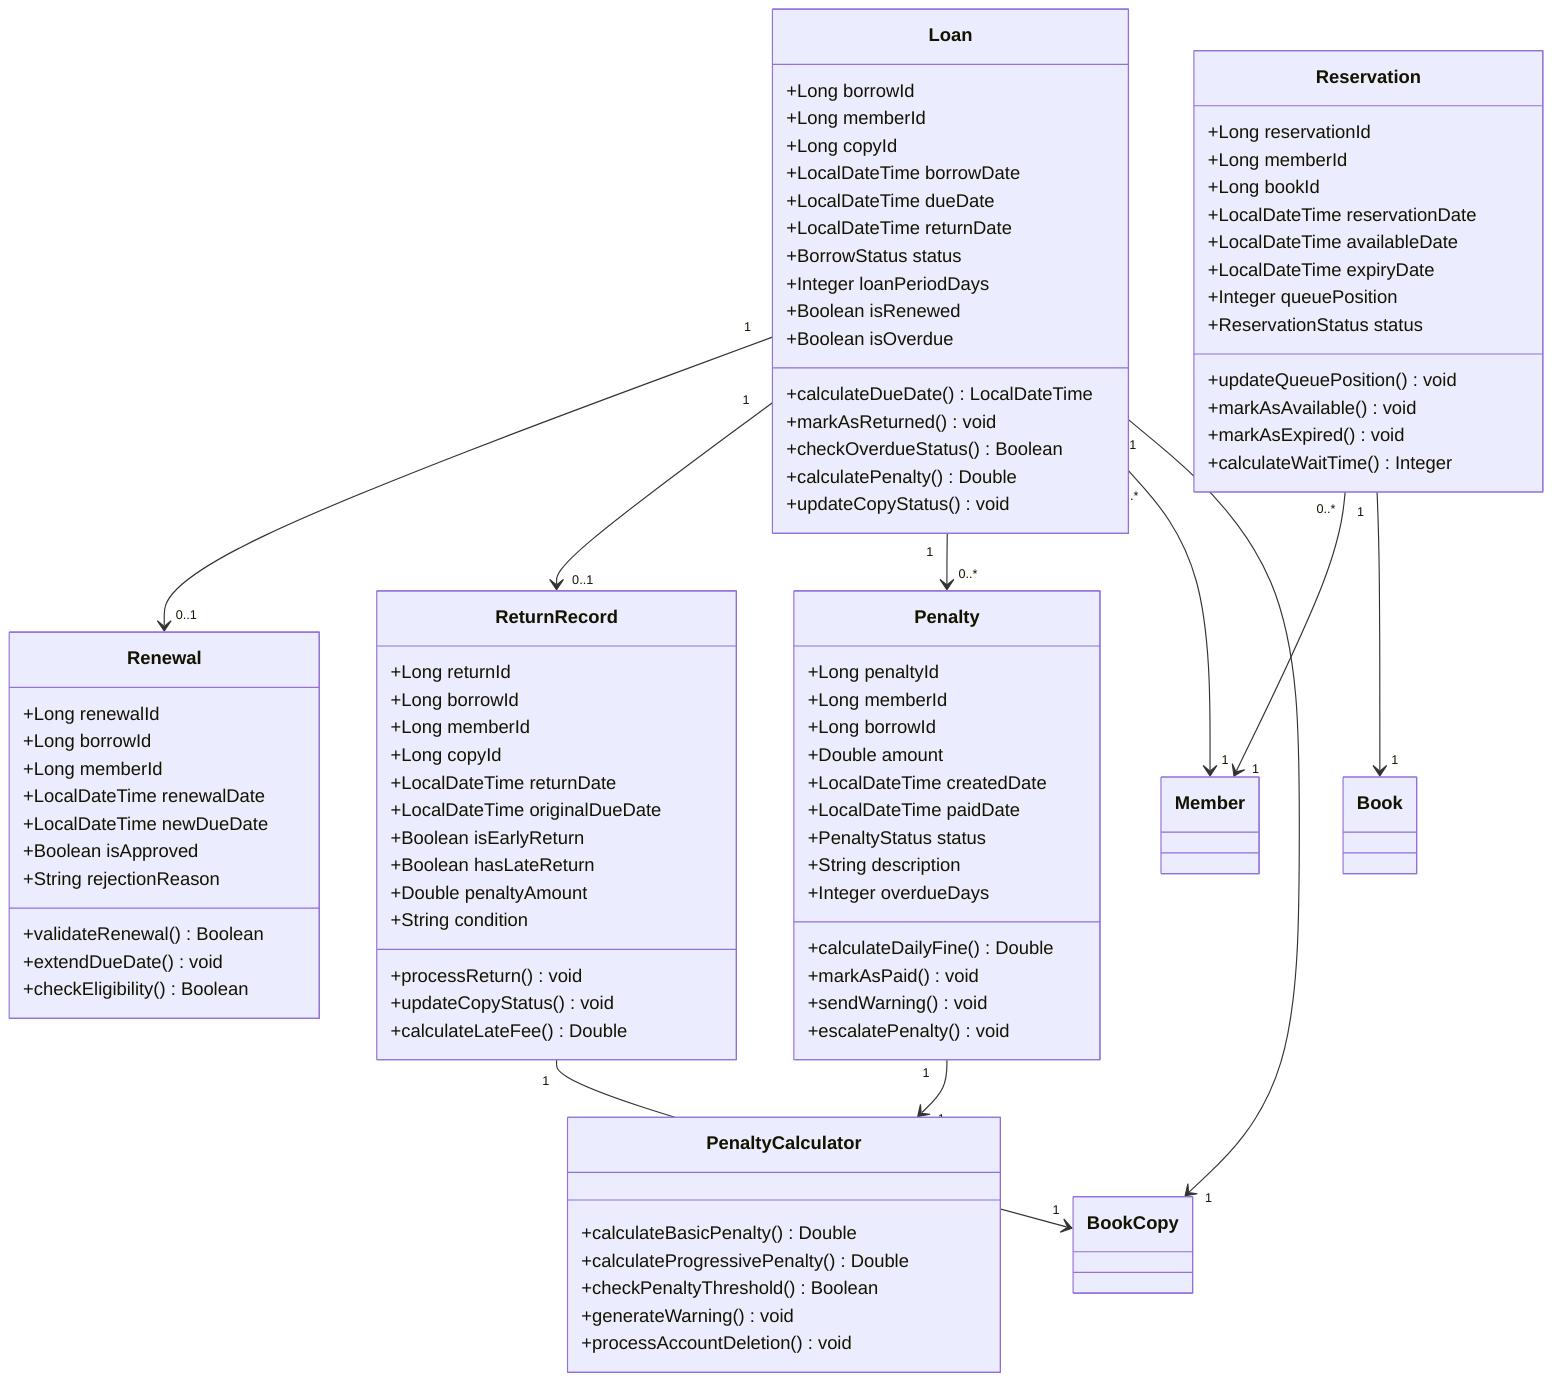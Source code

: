 classDiagram
    class Loan {
        +Long borrowId
        +Long memberId
        +Long copyId
        +LocalDateTime borrowDate
        +LocalDateTime dueDate
        +LocalDateTime returnDate
        +BorrowStatus status
        +Integer loanPeriodDays
        +Boolean isRenewed
        +Boolean isOverdue
        +calculateDueDate() LocalDateTime
        +markAsReturned() void
        +checkOverdueStatus() Boolean
        +calculatePenalty() Double
        +updateCopyStatus() void
    }
    
    class Reservation {
        +Long reservationId
        +Long memberId
        +Long bookId
        +LocalDateTime reservationDate
        +LocalDateTime availableDate
        +LocalDateTime expiryDate
        +Integer queuePosition
        +ReservationStatus status
        +updateQueuePosition() void
        +markAsAvailable() void
        +markAsExpired() void
        +calculateWaitTime() Integer
    }
    
    class Penalty {
        +Long penaltyId
        +Long memberId
        +Long borrowId
        +Double amount
        +LocalDateTime createdDate
        +LocalDateTime paidDate
        +PenaltyStatus status
        +String description
        +Integer overdueDays
        +calculateDailyFine() Double
        +markAsPaid() void
        +sendWarning() void
        +escalatePenalty() void
    }
    
    class Renewal {
        +Long renewalId
        +Long borrowId
        +Long memberId
        +LocalDateTime renewalDate
        +LocalDateTime newDueDate
        +Boolean isApproved
        +String rejectionReason
        +validateRenewal() Boolean
        +extendDueDate() void
        +checkEligibility() Boolean
    }
    
    class ReturnRecord {
        +Long returnId
        +Long borrowId
        +Long memberId
        +Long copyId
        +LocalDateTime returnDate
        +LocalDateTime originalDueDate
        +Boolean isEarlyReturn
        +Boolean hasLateReturn
        +Double penaltyAmount
        +String condition
        +processReturn() void
        +updateCopyStatus() void
        +calculateLateFee() Double
    }
    
    class PenaltyCalculator {
        +calculateBasicPenalty() Double
        +calculateProgressivePenalty() Double
        +checkPenaltyThreshold() Boolean
        +generateWarning() void
        +processAccountDeletion() void
    }
    
    Loan "1" --> "0..1" Renewal
    Loan "1" --> "0..1" ReturnRecord
    Loan "1" --> "0..*" Penalty
    Reservation "0..*" --> "1" Member
    Loan "0..*" --> "1" Member
    Penalty "1" --> "1" PenaltyCalculator
    Loan "1" --> "1" BookCopy
    ReturnRecord "1" --> "1" BookCopy
    Reservation "1" --> "1" Book